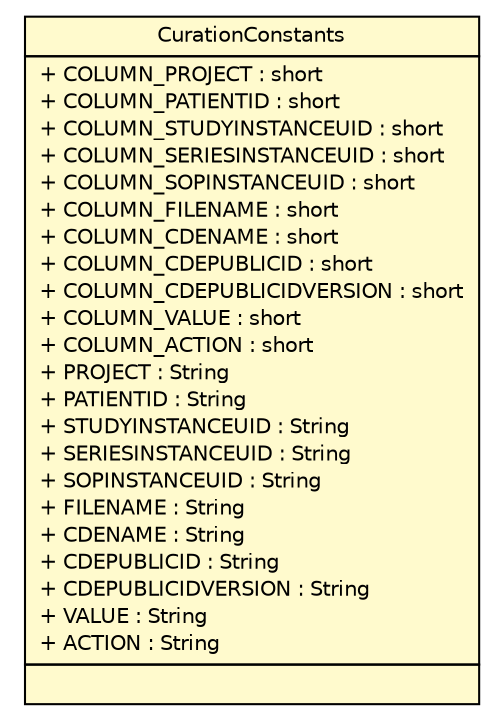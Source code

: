 #!/usr/local/bin/dot
#
# Class diagram 
# Generated by UmlGraph version 4.8 (http://www.spinellis.gr/sw/umlgraph)
#

digraph G {
	edge [fontname="Helvetica",fontsize=10,labelfontname="Helvetica",labelfontsize=10];
	node [fontname="Helvetica",fontsize=10,shape=plaintext];
	// gov.nih.nci.ncia.curation.CurationConstants
	c19787 [label=<<table border="0" cellborder="1" cellspacing="0" cellpadding="2" port="p" bgcolor="lemonChiffon" href="./CurationConstants.html">
		<tr><td><table border="0" cellspacing="0" cellpadding="1">
			<tr><td> CurationConstants </td></tr>
		</table></td></tr>
		<tr><td><table border="0" cellspacing="0" cellpadding="1">
			<tr><td align="left"> + COLUMN_PROJECT : short </td></tr>
			<tr><td align="left"> + COLUMN_PATIENTID : short </td></tr>
			<tr><td align="left"> + COLUMN_STUDYINSTANCEUID : short </td></tr>
			<tr><td align="left"> + COLUMN_SERIESINSTANCEUID : short </td></tr>
			<tr><td align="left"> + COLUMN_SOPINSTANCEUID : short </td></tr>
			<tr><td align="left"> + COLUMN_FILENAME : short </td></tr>
			<tr><td align="left"> + COLUMN_CDENAME : short </td></tr>
			<tr><td align="left"> + COLUMN_CDEPUBLICID : short </td></tr>
			<tr><td align="left"> + COLUMN_CDEPUBLICIDVERSION : short </td></tr>
			<tr><td align="left"> + COLUMN_VALUE : short </td></tr>
			<tr><td align="left"> + COLUMN_ACTION : short </td></tr>
			<tr><td align="left"> + PROJECT : String </td></tr>
			<tr><td align="left"> + PATIENTID : String </td></tr>
			<tr><td align="left"> + STUDYINSTANCEUID : String </td></tr>
			<tr><td align="left"> + SERIESINSTANCEUID : String </td></tr>
			<tr><td align="left"> + SOPINSTANCEUID : String </td></tr>
			<tr><td align="left"> + FILENAME : String </td></tr>
			<tr><td align="left"> + CDENAME : String </td></tr>
			<tr><td align="left"> + CDEPUBLICID : String </td></tr>
			<tr><td align="left"> + CDEPUBLICIDVERSION : String </td></tr>
			<tr><td align="left"> + VALUE : String </td></tr>
			<tr><td align="left"> + ACTION : String </td></tr>
		</table></td></tr>
		<tr><td><table border="0" cellspacing="0" cellpadding="1">
			<tr><td align="left">  </td></tr>
		</table></td></tr>
		</table>>, fontname="Helvetica", fontcolor="black", fontsize=10.0];
}

